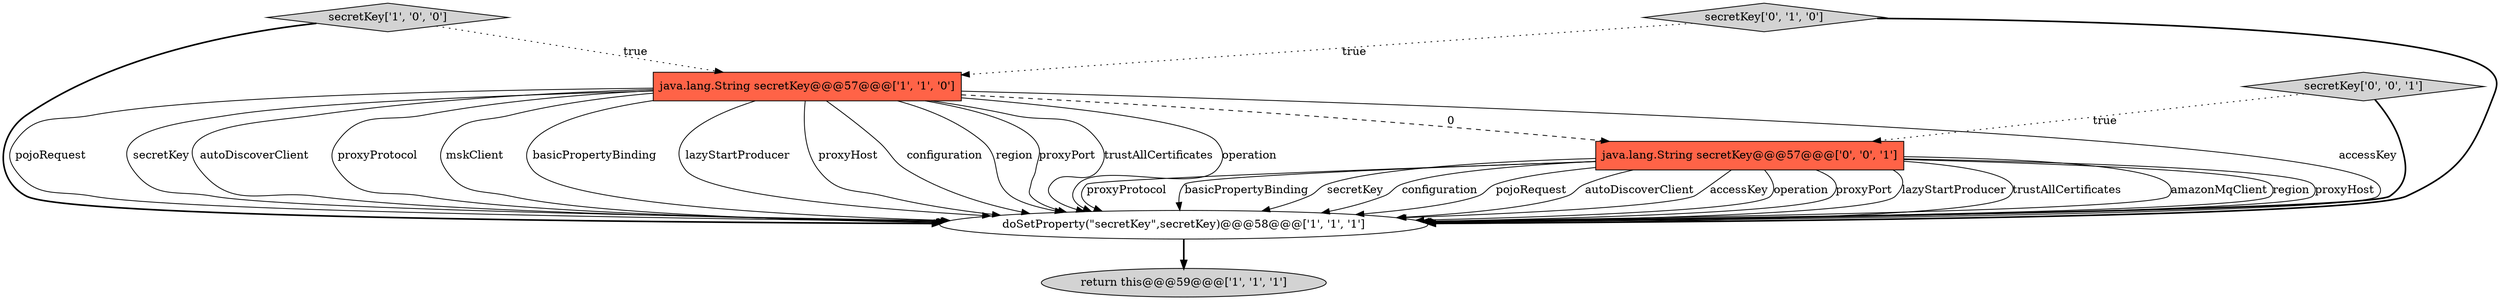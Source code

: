 digraph {
2 [style = filled, label = "java.lang.String secretKey@@@57@@@['1', '1', '0']", fillcolor = tomato, shape = box image = "AAA0AAABBB1BBB"];
1 [style = filled, label = "secretKey['1', '0', '0']", fillcolor = lightgray, shape = diamond image = "AAA0AAABBB1BBB"];
0 [style = filled, label = "return this@@@59@@@['1', '1', '1']", fillcolor = lightgray, shape = ellipse image = "AAA0AAABBB1BBB"];
6 [style = filled, label = "secretKey['0', '0', '1']", fillcolor = lightgray, shape = diamond image = "AAA0AAABBB3BBB"];
3 [style = filled, label = "doSetProperty(\"secretKey\",secretKey)@@@58@@@['1', '1', '1']", fillcolor = white, shape = ellipse image = "AAA0AAABBB1BBB"];
5 [style = filled, label = "java.lang.String secretKey@@@57@@@['0', '0', '1']", fillcolor = tomato, shape = box image = "AAA0AAABBB3BBB"];
4 [style = filled, label = "secretKey['0', '1', '0']", fillcolor = lightgray, shape = diamond image = "AAA0AAABBB2BBB"];
5->3 [style = solid, label="amazonMqClient"];
4->3 [style = bold, label=""];
6->3 [style = bold, label=""];
2->3 [style = solid, label="autoDiscoverClient"];
2->3 [style = solid, label="proxyProtocol"];
5->3 [style = solid, label="region"];
5->3 [style = solid, label="proxyHost"];
1->3 [style = bold, label=""];
5->3 [style = solid, label="proxyProtocol"];
5->3 [style = solid, label="basicPropertyBinding"];
2->3 [style = solid, label="mskClient"];
2->3 [style = solid, label="basicPropertyBinding"];
5->3 [style = solid, label="secretKey"];
2->3 [style = solid, label="lazyStartProducer"];
2->3 [style = solid, label="proxyHost"];
5->3 [style = solid, label="configuration"];
3->0 [style = bold, label=""];
4->2 [style = dotted, label="true"];
2->3 [style = solid, label="configuration"];
5->3 [style = solid, label="pojoRequest"];
2->5 [style = dashed, label="0"];
5->3 [style = solid, label="autoDiscoverClient"];
5->3 [style = solid, label="accessKey"];
2->3 [style = solid, label="region"];
2->3 [style = solid, label="proxyPort"];
2->3 [style = solid, label="trustAllCertificates"];
5->3 [style = solid, label="operation"];
2->3 [style = solid, label="operation"];
5->3 [style = solid, label="proxyPort"];
1->2 [style = dotted, label="true"];
5->3 [style = solid, label="lazyStartProducer"];
2->3 [style = solid, label="accessKey"];
5->3 [style = solid, label="trustAllCertificates"];
2->3 [style = solid, label="pojoRequest"];
6->5 [style = dotted, label="true"];
2->3 [style = solid, label="secretKey"];
}
